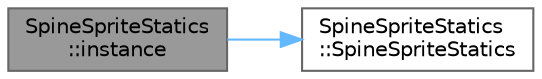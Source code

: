 digraph "SpineSpriteStatics::instance"
{
 // LATEX_PDF_SIZE
  bgcolor="transparent";
  edge [fontname=Helvetica,fontsize=10,labelfontname=Helvetica,labelfontsize=10];
  node [fontname=Helvetica,fontsize=10,shape=box,height=0.2,width=0.4];
  rankdir="LR";
  Node1 [id="Node000001",label="SpineSpriteStatics\l::instance",height=0.2,width=0.4,color="gray40", fillcolor="grey60", style="filled", fontcolor="black",tooltip=" "];
  Node1 -> Node2 [id="edge2_Node000001_Node000002",color="steelblue1",style="solid",tooltip=" "];
  Node2 [id="Node000002",label="SpineSpriteStatics\l::SpineSpriteStatics",height=0.2,width=0.4,color="grey40", fillcolor="white", style="filled",URL="$struct_spine_sprite_statics.html#a293b2a71a2d69363b3771581d73eb443",tooltip=" "];
}
